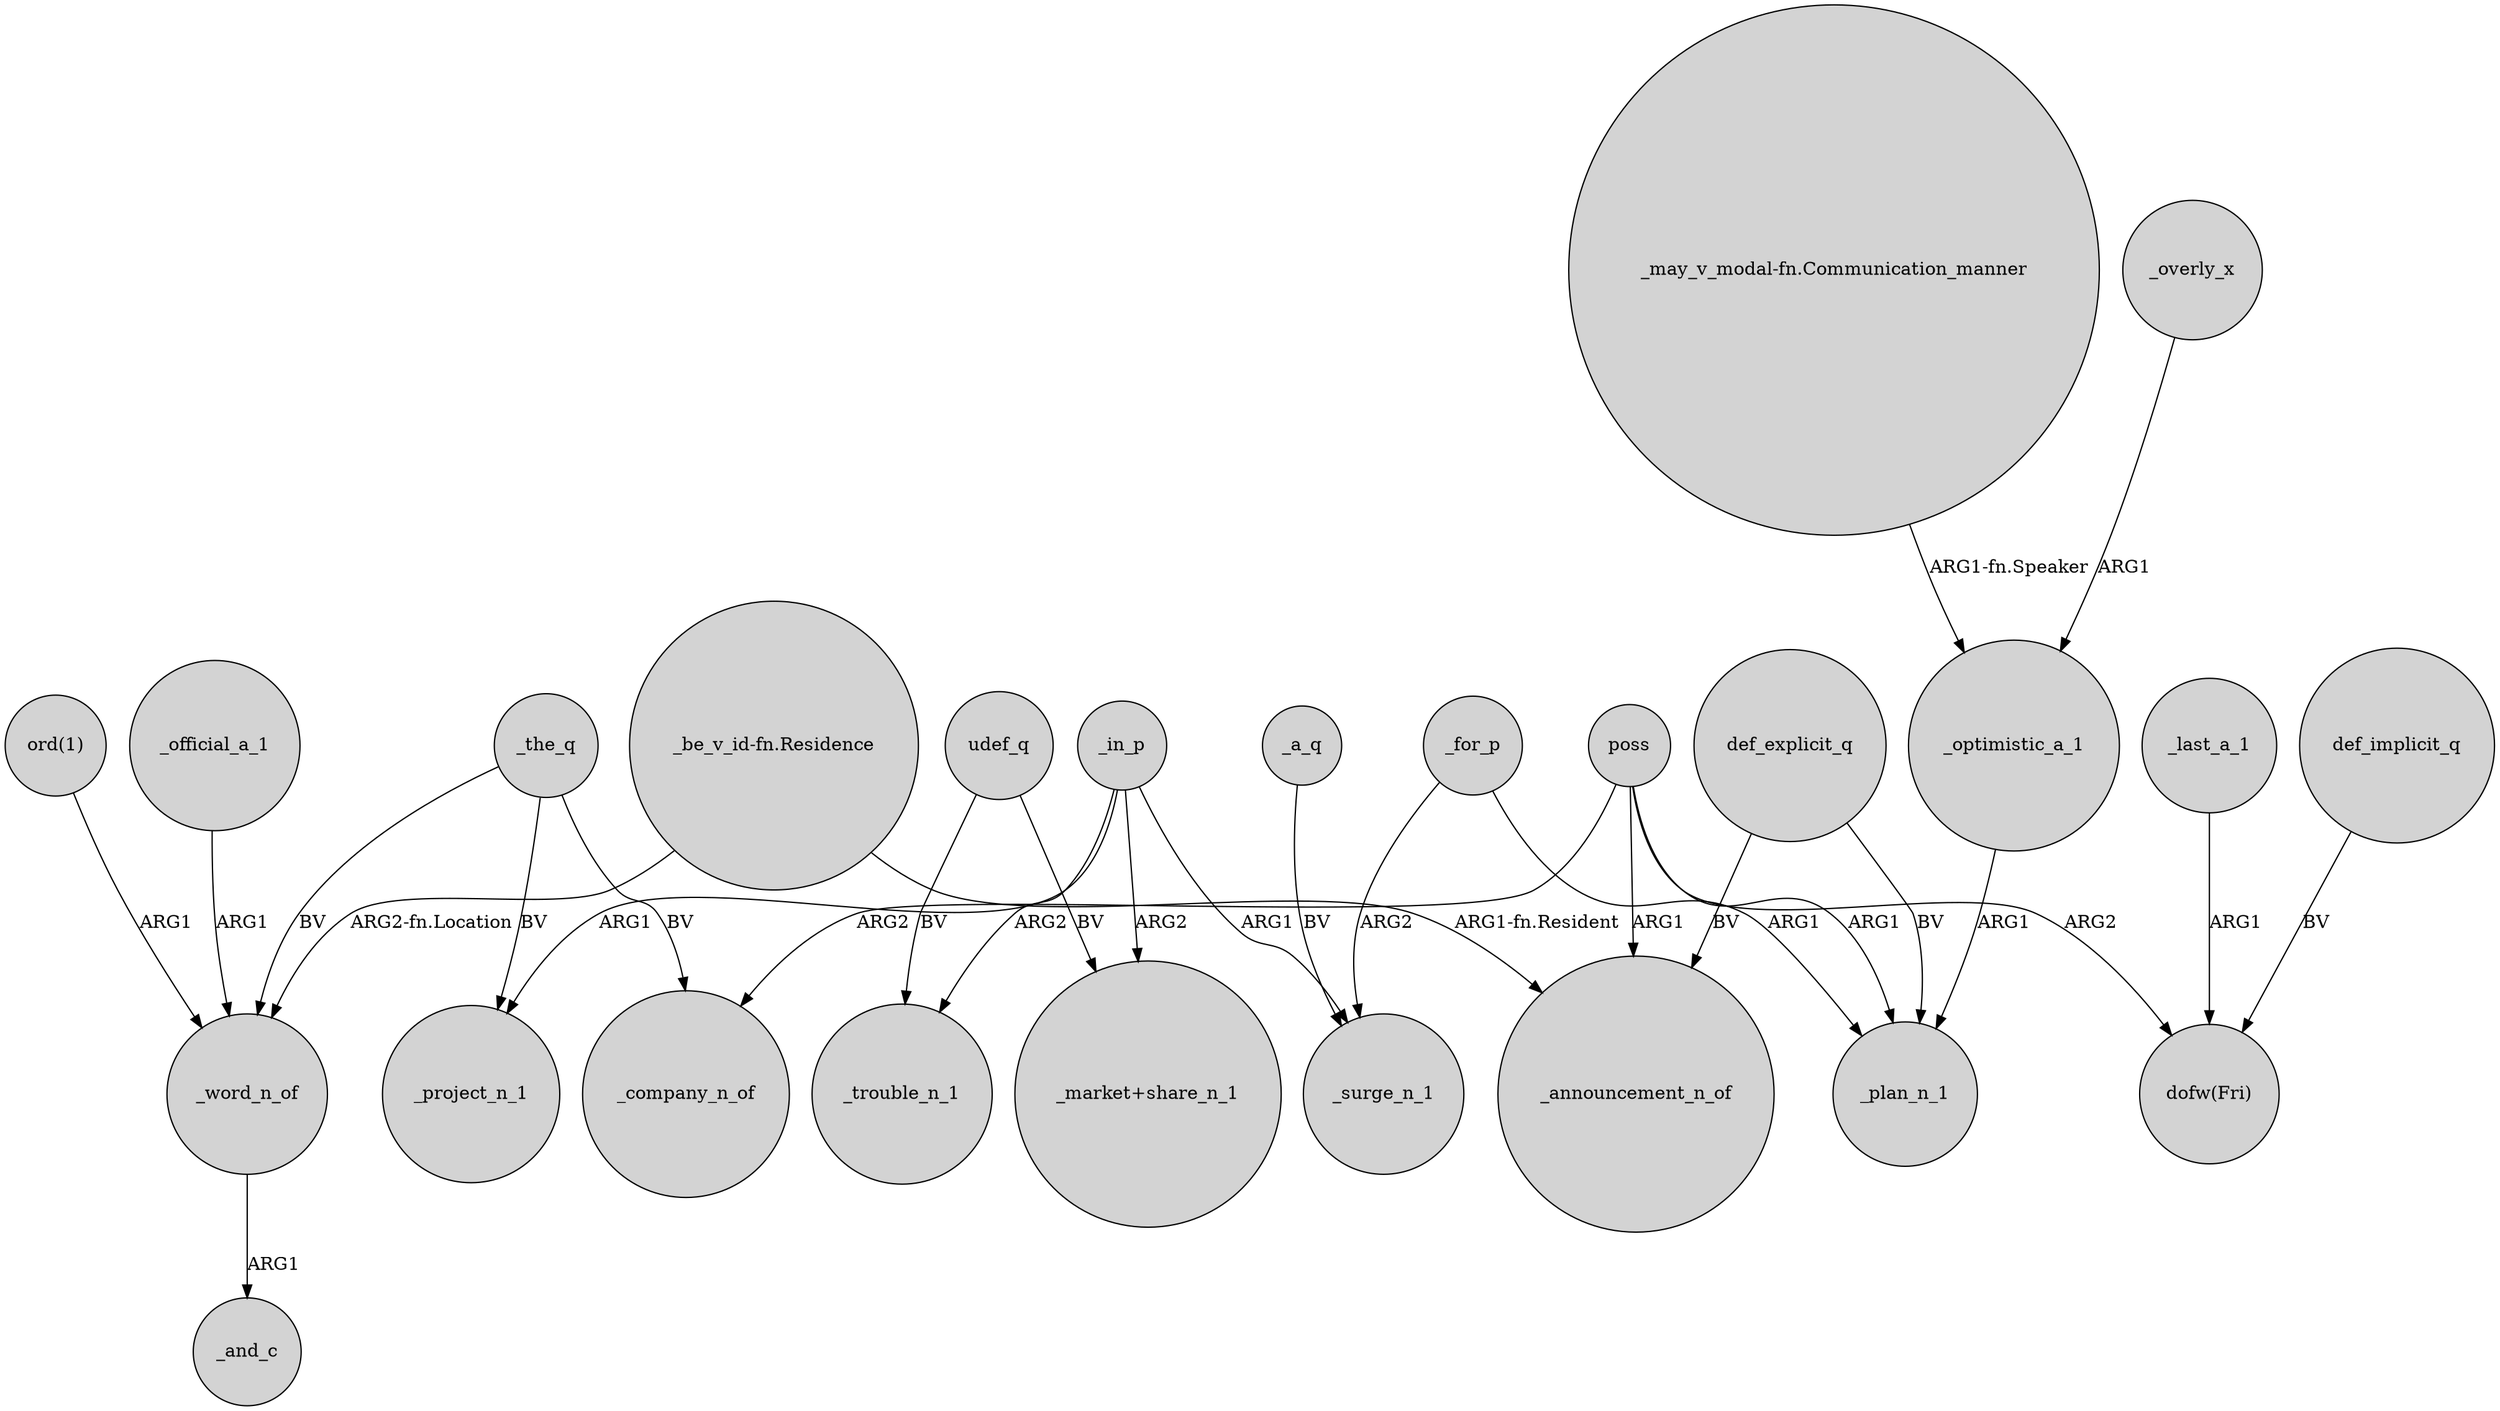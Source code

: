 digraph {
	node [shape=circle style=filled]
	"_be_v_id-fn.Residence" -> _word_n_of [label="ARG2-fn.Location"]
	"ord(1)" -> _word_n_of [label=ARG1]
	udef_q -> "_market+share_n_1" [label=BV]
	def_explicit_q -> _plan_n_1 [label=BV]
	_in_p -> _project_n_1 [label=ARG1]
	poss -> "dofw(Fri)" [label=ARG2]
	"_be_v_id-fn.Residence" -> _announcement_n_of [label="ARG1-fn.Resident"]
	_last_a_1 -> "dofw(Fri)" [label=ARG1]
	poss -> _announcement_n_of [label=ARG1]
	_optimistic_a_1 -> _plan_n_1 [label=ARG1]
	_word_n_of -> _and_c [label=ARG1]
	"_may_v_modal-fn.Communication_manner" -> _optimistic_a_1 [label="ARG1-fn.Speaker"]
	_a_q -> _surge_n_1 [label=BV]
	poss -> _company_n_of [label=ARG2]
	poss -> _plan_n_1 [label=ARG1]
	udef_q -> _trouble_n_1 [label=BV]
	_in_p -> _trouble_n_1 [label=ARG2]
	def_implicit_q -> "dofw(Fri)" [label=BV]
	_the_q -> _word_n_of [label=BV]
	_in_p -> _surge_n_1 [label=ARG1]
	_in_p -> "_market+share_n_1" [label=ARG2]
	_overly_x -> _optimistic_a_1 [label=ARG1]
	_for_p -> _plan_n_1 [label=ARG1]
	_the_q -> _project_n_1 [label=BV]
	_official_a_1 -> _word_n_of [label=ARG1]
	_the_q -> _company_n_of [label=BV]
	def_explicit_q -> _announcement_n_of [label=BV]
	_for_p -> _surge_n_1 [label=ARG2]
}
